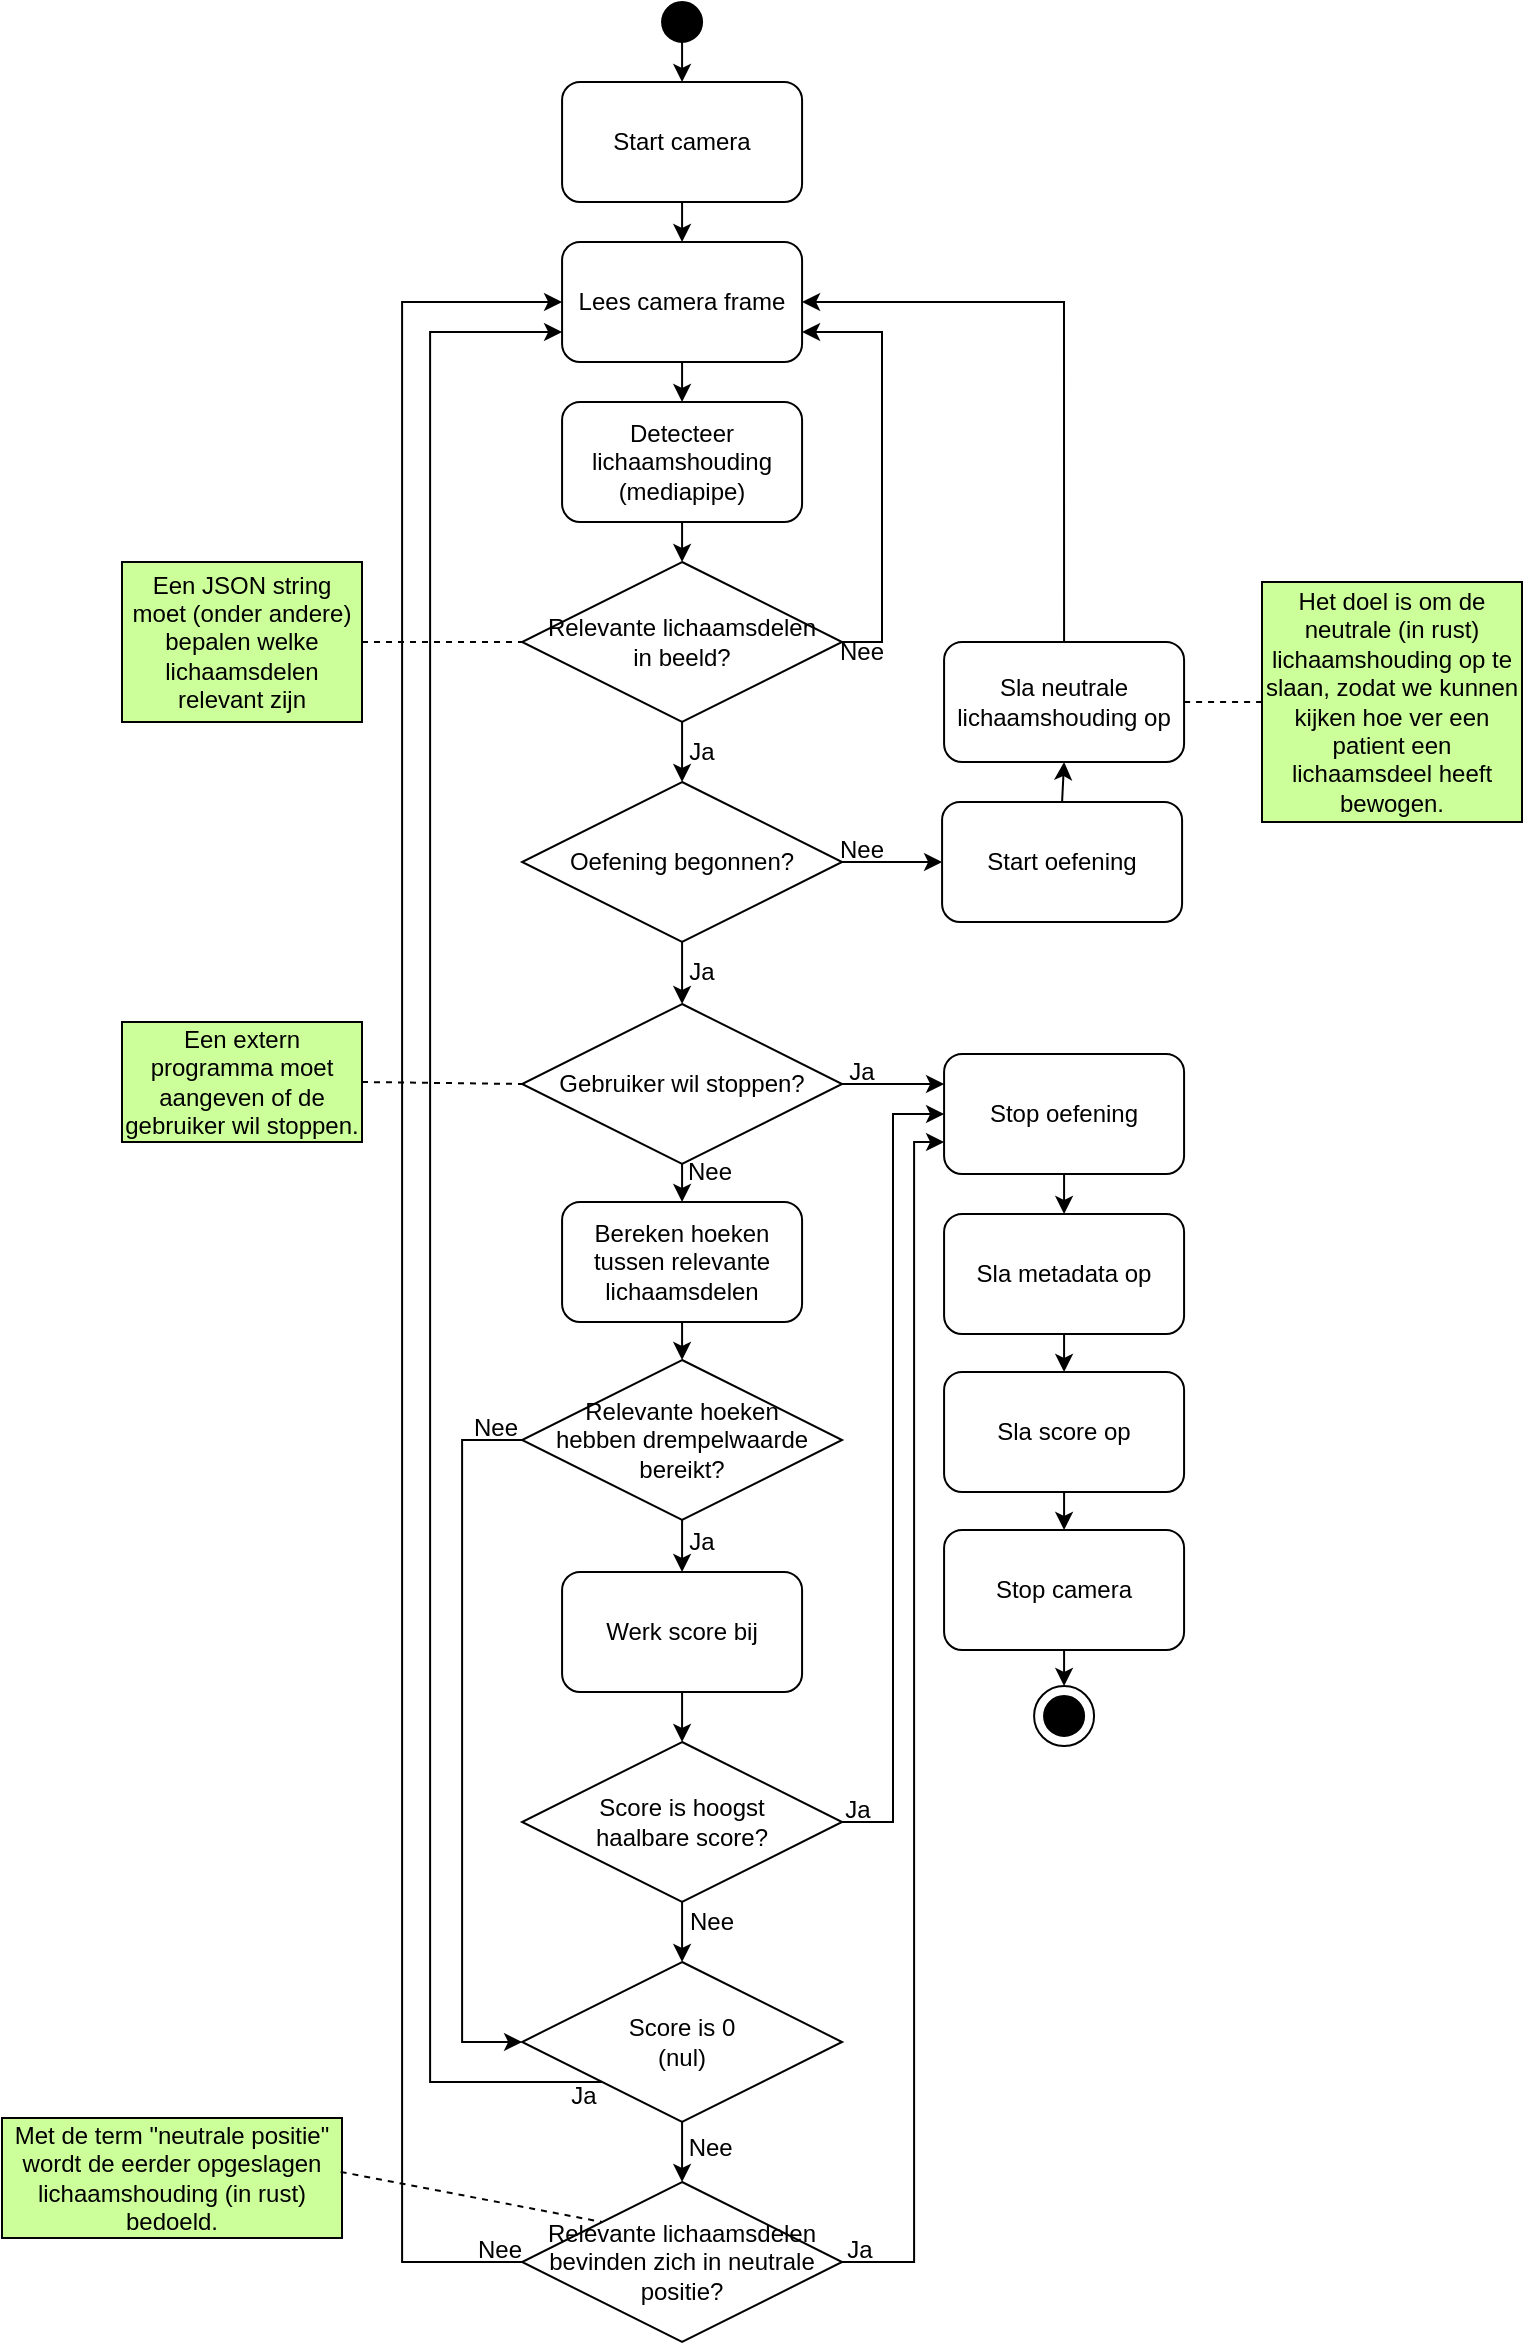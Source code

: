 <mxfile version="21.2.8" type="device">
  <diagram name="Page-1" id="SDVv8h9i6kYcAye0tv1_">
    <mxGraphModel dx="880" dy="524" grid="1" gridSize="10" guides="1" tooltips="1" connect="1" arrows="1" fold="1" page="1" pageScale="1" pageWidth="827" pageHeight="1169" math="0" shadow="0">
      <root>
        <mxCell id="0" />
        <mxCell id="1" parent="0" />
        <mxCell id="z-z3nLjehYTiPdnmeZcZ-6" style="edgeStyle=orthogonalEdgeStyle;rounded=0;orthogonalLoop=1;jettySize=auto;html=1;exitX=0.5;exitY=1;exitDx=0;exitDy=0;entryX=0.5;entryY=0;entryDx=0;entryDy=0;" parent="1" source="z-z3nLjehYTiPdnmeZcZ-2" target="z-z3nLjehYTiPdnmeZcZ-3" edge="1">
          <mxGeometry relative="1" as="geometry" />
        </mxCell>
        <mxCell id="z-z3nLjehYTiPdnmeZcZ-2" value="Start camera" style="rounded=1;whiteSpace=wrap;html=1;" parent="1" vertex="1">
          <mxGeometry x="340.04" y="50" width="120" height="60" as="geometry" />
        </mxCell>
        <mxCell id="z-z3nLjehYTiPdnmeZcZ-7" style="edgeStyle=orthogonalEdgeStyle;rounded=0;orthogonalLoop=1;jettySize=auto;html=1;exitX=0.5;exitY=1;exitDx=0;exitDy=0;entryX=0.5;entryY=0;entryDx=0;entryDy=0;" parent="1" source="z-z3nLjehYTiPdnmeZcZ-3" target="z-z3nLjehYTiPdnmeZcZ-4" edge="1">
          <mxGeometry relative="1" as="geometry" />
        </mxCell>
        <mxCell id="z-z3nLjehYTiPdnmeZcZ-3" value="Lees camera frame" style="rounded=1;whiteSpace=wrap;html=1;" parent="1" vertex="1">
          <mxGeometry x="340.04" y="130" width="120" height="60" as="geometry" />
        </mxCell>
        <mxCell id="z-z3nLjehYTiPdnmeZcZ-11" style="edgeStyle=orthogonalEdgeStyle;rounded=0;orthogonalLoop=1;jettySize=auto;html=1;exitX=0.5;exitY=1;exitDx=0;exitDy=0;entryX=0.5;entryY=0;entryDx=0;entryDy=0;" parent="1" source="z-z3nLjehYTiPdnmeZcZ-4" target="z-z3nLjehYTiPdnmeZcZ-10" edge="1">
          <mxGeometry relative="1" as="geometry" />
        </mxCell>
        <mxCell id="z-z3nLjehYTiPdnmeZcZ-4" value="Detecteer lichaamshouding&lt;br&gt;(mediapipe)" style="rounded=1;whiteSpace=wrap;html=1;" parent="1" vertex="1">
          <mxGeometry x="340.04" y="210" width="120" height="60" as="geometry" />
        </mxCell>
        <mxCell id="z-z3nLjehYTiPdnmeZcZ-51" style="edgeStyle=orthogonalEdgeStyle;rounded=0;orthogonalLoop=1;jettySize=auto;html=1;exitX=0.5;exitY=1;exitDx=0;exitDy=0;entryX=0.5;entryY=0;entryDx=0;entryDy=0;" parent="1" source="z-z3nLjehYTiPdnmeZcZ-5" target="z-z3nLjehYTiPdnmeZcZ-50" edge="1">
          <mxGeometry relative="1" as="geometry" />
        </mxCell>
        <mxCell id="z-z3nLjehYTiPdnmeZcZ-5" value="Bereken hoeken tussen relevante lichaamsdelen" style="rounded=1;whiteSpace=wrap;html=1;" parent="1" vertex="1">
          <mxGeometry x="340.04" y="610" width="120" height="60" as="geometry" />
        </mxCell>
        <mxCell id="z-z3nLjehYTiPdnmeZcZ-12" style="edgeStyle=orthogonalEdgeStyle;rounded=0;orthogonalLoop=1;jettySize=auto;html=1;exitX=1;exitY=0.5;exitDx=0;exitDy=0;entryX=1;entryY=0.75;entryDx=0;entryDy=0;" parent="1" source="z-z3nLjehYTiPdnmeZcZ-10" target="z-z3nLjehYTiPdnmeZcZ-3" edge="1">
          <mxGeometry relative="1" as="geometry" />
        </mxCell>
        <mxCell id="z-z3nLjehYTiPdnmeZcZ-18" style="edgeStyle=orthogonalEdgeStyle;rounded=0;orthogonalLoop=1;jettySize=auto;html=1;exitX=0.5;exitY=1;exitDx=0;exitDy=0;entryX=0.5;entryY=0;entryDx=0;entryDy=0;" parent="1" source="z-z3nLjehYTiPdnmeZcZ-10" target="z-z3nLjehYTiPdnmeZcZ-17" edge="1">
          <mxGeometry relative="1" as="geometry" />
        </mxCell>
        <mxCell id="z-z3nLjehYTiPdnmeZcZ-10" value="Relevante lichaamsdelen&lt;br&gt;in beeld?" style="rhombus;whiteSpace=wrap;html=1;" parent="1" vertex="1">
          <mxGeometry x="320.04" y="290" width="160" height="80" as="geometry" />
        </mxCell>
        <mxCell id="z-z3nLjehYTiPdnmeZcZ-13" value="Nee" style="text;html=1;strokeColor=none;fillColor=none;align=center;verticalAlign=middle;whiteSpace=wrap;rounded=0;" parent="1" vertex="1">
          <mxGeometry x="460.04" y="320" width="60" height="30" as="geometry" />
        </mxCell>
        <mxCell id="z-z3nLjehYTiPdnmeZcZ-15" value="Ja" style="text;html=1;strokeColor=none;fillColor=none;align=center;verticalAlign=middle;whiteSpace=wrap;rounded=0;" parent="1" vertex="1">
          <mxGeometry x="380.04" y="370" width="60" height="30" as="geometry" />
        </mxCell>
        <mxCell id="z-z3nLjehYTiPdnmeZcZ-20" style="edgeStyle=orthogonalEdgeStyle;rounded=0;orthogonalLoop=1;jettySize=auto;html=1;exitX=1;exitY=0.5;exitDx=0;exitDy=0;entryX=0;entryY=0.5;entryDx=0;entryDy=0;" parent="1" source="z-z3nLjehYTiPdnmeZcZ-17" target="z-z3nLjehYTiPdnmeZcZ-19" edge="1">
          <mxGeometry relative="1" as="geometry" />
        </mxCell>
        <mxCell id="z-z3nLjehYTiPdnmeZcZ-34" style="edgeStyle=orthogonalEdgeStyle;rounded=0;orthogonalLoop=1;jettySize=auto;html=1;exitX=0.5;exitY=1;exitDx=0;exitDy=0;entryX=0.5;entryY=0;entryDx=0;entryDy=0;" parent="1" source="z-z3nLjehYTiPdnmeZcZ-17" target="z-z3nLjehYTiPdnmeZcZ-32" edge="1">
          <mxGeometry relative="1" as="geometry" />
        </mxCell>
        <mxCell id="z-z3nLjehYTiPdnmeZcZ-17" value="Oefening begonnen?" style="rhombus;whiteSpace=wrap;html=1;" parent="1" vertex="1">
          <mxGeometry x="320.04" y="400" width="160" height="80" as="geometry" />
        </mxCell>
        <mxCell id="vIoDkLgviNRbjJQ36Ezo-12" style="edgeStyle=orthogonalEdgeStyle;rounded=0;orthogonalLoop=1;jettySize=auto;html=1;exitX=0.5;exitY=0;exitDx=0;exitDy=0;entryX=0.5;entryY=1;entryDx=0;entryDy=0;" parent="1" source="z-z3nLjehYTiPdnmeZcZ-19" target="vIoDkLgviNRbjJQ36Ezo-11" edge="1">
          <mxGeometry relative="1" as="geometry" />
        </mxCell>
        <mxCell id="z-z3nLjehYTiPdnmeZcZ-19" value="Start oefening" style="rounded=1;whiteSpace=wrap;html=1;" parent="1" vertex="1">
          <mxGeometry x="530.04" y="410" width="120" height="60" as="geometry" />
        </mxCell>
        <mxCell id="z-z3nLjehYTiPdnmeZcZ-21" value="Nee" style="text;html=1;strokeColor=none;fillColor=none;align=center;verticalAlign=middle;whiteSpace=wrap;rounded=0;" parent="1" vertex="1">
          <mxGeometry x="460.04" y="419" width="60" height="30" as="geometry" />
        </mxCell>
        <mxCell id="z-z3nLjehYTiPdnmeZcZ-25" value="Ja" style="text;html=1;strokeColor=none;fillColor=none;align=center;verticalAlign=middle;whiteSpace=wrap;rounded=0;" parent="1" vertex="1">
          <mxGeometry x="380.04" y="480" width="60" height="30" as="geometry" />
        </mxCell>
        <mxCell id="z-z3nLjehYTiPdnmeZcZ-36" style="edgeStyle=orthogonalEdgeStyle;rounded=0;orthogonalLoop=1;jettySize=auto;html=1;exitX=1;exitY=0.5;exitDx=0;exitDy=0;entryX=0;entryY=0.25;entryDx=0;entryDy=0;" parent="1" source="z-z3nLjehYTiPdnmeZcZ-32" target="z-z3nLjehYTiPdnmeZcZ-35" edge="1">
          <mxGeometry relative="1" as="geometry" />
        </mxCell>
        <mxCell id="z-z3nLjehYTiPdnmeZcZ-48" style="edgeStyle=orthogonalEdgeStyle;rounded=0;orthogonalLoop=1;jettySize=auto;html=1;exitX=0.5;exitY=1;exitDx=0;exitDy=0;entryX=0.5;entryY=0;entryDx=0;entryDy=0;" parent="1" source="z-z3nLjehYTiPdnmeZcZ-32" target="z-z3nLjehYTiPdnmeZcZ-5" edge="1">
          <mxGeometry relative="1" as="geometry" />
        </mxCell>
        <mxCell id="z-z3nLjehYTiPdnmeZcZ-32" value="Gebruiker wil stoppen?" style="rhombus;whiteSpace=wrap;html=1;" parent="1" vertex="1">
          <mxGeometry x="320.04" y="511" width="160" height="80" as="geometry" />
        </mxCell>
        <mxCell id="z-z3nLjehYTiPdnmeZcZ-40" style="edgeStyle=orthogonalEdgeStyle;rounded=0;orthogonalLoop=1;jettySize=auto;html=1;exitX=0.5;exitY=1;exitDx=0;exitDy=0;entryX=0.5;entryY=0;entryDx=0;entryDy=0;" parent="1" source="z-z3nLjehYTiPdnmeZcZ-35" target="z-z3nLjehYTiPdnmeZcZ-38" edge="1">
          <mxGeometry relative="1" as="geometry" />
        </mxCell>
        <mxCell id="z-z3nLjehYTiPdnmeZcZ-35" value="Stop oefening" style="rounded=1;whiteSpace=wrap;html=1;" parent="1" vertex="1">
          <mxGeometry x="531.04" y="536" width="120" height="60" as="geometry" />
        </mxCell>
        <mxCell id="z-z3nLjehYTiPdnmeZcZ-37" value="Ja" style="text;html=1;strokeColor=none;fillColor=none;align=center;verticalAlign=middle;whiteSpace=wrap;rounded=0;" parent="1" vertex="1">
          <mxGeometry x="460.04" y="530" width="60" height="30" as="geometry" />
        </mxCell>
        <mxCell id="z-z3nLjehYTiPdnmeZcZ-41" style="edgeStyle=orthogonalEdgeStyle;rounded=0;orthogonalLoop=1;jettySize=auto;html=1;exitX=0.5;exitY=1;exitDx=0;exitDy=0;entryX=0.5;entryY=0;entryDx=0;entryDy=0;" parent="1" source="z-z3nLjehYTiPdnmeZcZ-38" target="z-z3nLjehYTiPdnmeZcZ-39" edge="1">
          <mxGeometry relative="1" as="geometry" />
        </mxCell>
        <mxCell id="z-z3nLjehYTiPdnmeZcZ-38" value="Sla metadata op" style="rounded=1;whiteSpace=wrap;html=1;" parent="1" vertex="1">
          <mxGeometry x="531.04" y="616" width="120" height="60" as="geometry" />
        </mxCell>
        <mxCell id="z-z3nLjehYTiPdnmeZcZ-79" style="edgeStyle=orthogonalEdgeStyle;rounded=0;orthogonalLoop=1;jettySize=auto;html=1;exitX=0.5;exitY=1;exitDx=0;exitDy=0;entryX=0.5;entryY=0;entryDx=0;entryDy=0;" parent="1" source="z-z3nLjehYTiPdnmeZcZ-39" target="z-z3nLjehYTiPdnmeZcZ-78" edge="1">
          <mxGeometry relative="1" as="geometry" />
        </mxCell>
        <mxCell id="z-z3nLjehYTiPdnmeZcZ-39" value="Sla score op" style="rounded=1;whiteSpace=wrap;html=1;" parent="1" vertex="1">
          <mxGeometry x="531.04" y="695" width="120" height="60" as="geometry" />
        </mxCell>
        <mxCell id="z-z3nLjehYTiPdnmeZcZ-42" value="" style="ellipse;whiteSpace=wrap;html=1;aspect=fixed;" parent="1" vertex="1">
          <mxGeometry x="576.04" y="852" width="30" height="30" as="geometry" />
        </mxCell>
        <mxCell id="z-z3nLjehYTiPdnmeZcZ-44" value="000" style="ellipse;whiteSpace=wrap;html=1;aspect=fixed;fillColor=#000000;" parent="1" vertex="1">
          <mxGeometry x="581.04" y="857" width="20" height="20" as="geometry" />
        </mxCell>
        <mxCell id="z-z3nLjehYTiPdnmeZcZ-47" style="edgeStyle=orthogonalEdgeStyle;rounded=0;orthogonalLoop=1;jettySize=auto;html=1;exitX=0.5;exitY=1;exitDx=0;exitDy=0;entryX=0.5;entryY=0;entryDx=0;entryDy=0;" parent="1" source="z-z3nLjehYTiPdnmeZcZ-46" target="z-z3nLjehYTiPdnmeZcZ-2" edge="1">
          <mxGeometry relative="1" as="geometry" />
        </mxCell>
        <mxCell id="z-z3nLjehYTiPdnmeZcZ-46" value="" style="ellipse;whiteSpace=wrap;html=1;aspect=fixed;fillColor=#000000;" parent="1" vertex="1">
          <mxGeometry x="390.04" y="10" width="20" height="20" as="geometry" />
        </mxCell>
        <mxCell id="z-z3nLjehYTiPdnmeZcZ-53" style="edgeStyle=orthogonalEdgeStyle;rounded=0;orthogonalLoop=1;jettySize=auto;html=1;exitX=0.5;exitY=1;exitDx=0;exitDy=0;entryX=0.5;entryY=0;entryDx=0;entryDy=0;" parent="1" source="z-z3nLjehYTiPdnmeZcZ-50" target="z-z3nLjehYTiPdnmeZcZ-52" edge="1">
          <mxGeometry relative="1" as="geometry" />
        </mxCell>
        <mxCell id="z-z3nLjehYTiPdnmeZcZ-61" style="edgeStyle=orthogonalEdgeStyle;rounded=0;orthogonalLoop=1;jettySize=auto;html=1;exitX=0;exitY=0.5;exitDx=0;exitDy=0;entryX=0;entryY=0.5;entryDx=0;entryDy=0;" parent="1" source="z-z3nLjehYTiPdnmeZcZ-50" target="z-z3nLjehYTiPdnmeZcZ-59" edge="1">
          <mxGeometry relative="1" as="geometry">
            <Array as="points">
              <mxPoint x="290.04" y="729" />
              <mxPoint x="290.04" y="1030" />
            </Array>
          </mxGeometry>
        </mxCell>
        <mxCell id="z-z3nLjehYTiPdnmeZcZ-50" value="Relevante hoeken&lt;br&gt;hebben drempelwaarde&lt;br&gt;bereikt?" style="rhombus;whiteSpace=wrap;html=1;" parent="1" vertex="1">
          <mxGeometry x="320.04" y="689" width="160" height="80" as="geometry" />
        </mxCell>
        <mxCell id="z-z3nLjehYTiPdnmeZcZ-58" style="edgeStyle=orthogonalEdgeStyle;rounded=0;orthogonalLoop=1;jettySize=auto;html=1;exitX=0.5;exitY=1;exitDx=0;exitDy=0;entryX=0.5;entryY=0;entryDx=0;entryDy=0;" parent="1" source="z-z3nLjehYTiPdnmeZcZ-52" target="z-z3nLjehYTiPdnmeZcZ-55" edge="1">
          <mxGeometry relative="1" as="geometry" />
        </mxCell>
        <mxCell id="z-z3nLjehYTiPdnmeZcZ-52" value="Werk score bij" style="rounded=1;whiteSpace=wrap;html=1;fillColor=#FFFFFF;" parent="1" vertex="1">
          <mxGeometry x="340.04" y="795" width="120" height="60" as="geometry" />
        </mxCell>
        <mxCell id="z-z3nLjehYTiPdnmeZcZ-54" value="Ja" style="text;html=1;strokeColor=none;fillColor=none;align=center;verticalAlign=middle;whiteSpace=wrap;rounded=0;" parent="1" vertex="1">
          <mxGeometry x="380.04" y="765" width="60" height="30" as="geometry" />
        </mxCell>
        <mxCell id="z-z3nLjehYTiPdnmeZcZ-56" style="edgeStyle=orthogonalEdgeStyle;rounded=0;orthogonalLoop=1;jettySize=auto;html=1;exitX=1;exitY=0.5;exitDx=0;exitDy=0;entryX=0;entryY=0.5;entryDx=0;entryDy=0;" parent="1" source="z-z3nLjehYTiPdnmeZcZ-55" target="z-z3nLjehYTiPdnmeZcZ-35" edge="1">
          <mxGeometry relative="1" as="geometry" />
        </mxCell>
        <mxCell id="z-z3nLjehYTiPdnmeZcZ-60" style="edgeStyle=orthogonalEdgeStyle;rounded=0;orthogonalLoop=1;jettySize=auto;html=1;exitX=0.5;exitY=1;exitDx=0;exitDy=0;entryX=0.5;entryY=0;entryDx=0;entryDy=0;" parent="1" source="z-z3nLjehYTiPdnmeZcZ-55" target="z-z3nLjehYTiPdnmeZcZ-59" edge="1">
          <mxGeometry relative="1" as="geometry" />
        </mxCell>
        <mxCell id="z-z3nLjehYTiPdnmeZcZ-55" value="Score is hoogst&lt;br&gt;haalbare score?" style="rhombus;whiteSpace=wrap;html=1;" parent="1" vertex="1">
          <mxGeometry x="320.04" y="880" width="160" height="80" as="geometry" />
        </mxCell>
        <mxCell id="z-z3nLjehYTiPdnmeZcZ-57" value="Ja" style="text;html=1;strokeColor=none;fillColor=none;align=center;verticalAlign=middle;whiteSpace=wrap;rounded=0;" parent="1" vertex="1">
          <mxGeometry x="458.04" y="899" width="60" height="30" as="geometry" />
        </mxCell>
        <mxCell id="z-z3nLjehYTiPdnmeZcZ-67" style="edgeStyle=orthogonalEdgeStyle;rounded=0;orthogonalLoop=1;jettySize=auto;html=1;exitX=0.5;exitY=1;exitDx=0;exitDy=0;entryX=0.5;entryY=0;entryDx=0;entryDy=0;" parent="1" source="z-z3nLjehYTiPdnmeZcZ-59" target="z-z3nLjehYTiPdnmeZcZ-63" edge="1">
          <mxGeometry relative="1" as="geometry" />
        </mxCell>
        <mxCell id="z-z3nLjehYTiPdnmeZcZ-74" style="edgeStyle=orthogonalEdgeStyle;rounded=0;orthogonalLoop=1;jettySize=auto;html=1;exitX=0;exitY=1;exitDx=0;exitDy=0;entryX=0;entryY=0.75;entryDx=0;entryDy=0;" parent="1" source="z-z3nLjehYTiPdnmeZcZ-59" target="z-z3nLjehYTiPdnmeZcZ-3" edge="1">
          <mxGeometry relative="1" as="geometry">
            <mxPoint x="354.04" y="1050" as="sourcePoint" />
            <mxPoint x="334.04" y="175" as="targetPoint" />
            <Array as="points">
              <mxPoint x="274.04" y="1050" />
              <mxPoint x="274.04" y="175" />
            </Array>
          </mxGeometry>
        </mxCell>
        <mxCell id="z-z3nLjehYTiPdnmeZcZ-59" value="Score is 0&lt;br&gt;(nul)" style="rhombus;whiteSpace=wrap;html=1;" parent="1" vertex="1">
          <mxGeometry x="320.04" y="990" width="160" height="80" as="geometry" />
        </mxCell>
        <mxCell id="z-z3nLjehYTiPdnmeZcZ-62" value="Nee" style="text;html=1;strokeColor=none;fillColor=none;align=center;verticalAlign=middle;whiteSpace=wrap;rounded=0;" parent="1" vertex="1">
          <mxGeometry x="277.04" y="708" width="60" height="30" as="geometry" />
        </mxCell>
        <mxCell id="z-z3nLjehYTiPdnmeZcZ-71" style="edgeStyle=orthogonalEdgeStyle;rounded=0;orthogonalLoop=1;jettySize=auto;html=1;exitX=1;exitY=0.5;exitDx=0;exitDy=0;" parent="1" edge="1">
          <mxGeometry relative="1" as="geometry">
            <mxPoint x="477.04" y="1140" as="sourcePoint" />
            <mxPoint x="531.04" y="580" as="targetPoint" />
            <Array as="points">
              <mxPoint x="516.04" y="1140" />
              <mxPoint x="516.04" y="580" />
            </Array>
          </mxGeometry>
        </mxCell>
        <mxCell id="z-z3nLjehYTiPdnmeZcZ-73" style="edgeStyle=orthogonalEdgeStyle;rounded=0;orthogonalLoop=1;jettySize=auto;html=1;exitX=0;exitY=0.5;exitDx=0;exitDy=0;entryX=0;entryY=0.5;entryDx=0;entryDy=0;" parent="1" source="z-z3nLjehYTiPdnmeZcZ-63" target="z-z3nLjehYTiPdnmeZcZ-3" edge="1">
          <mxGeometry relative="1" as="geometry">
            <mxPoint x="229.04" y="1140" as="sourcePoint" />
            <mxPoint x="249.04" y="160" as="targetPoint" />
            <Array as="points">
              <mxPoint x="260.04" y="1140" />
              <mxPoint x="260.04" y="160" />
            </Array>
          </mxGeometry>
        </mxCell>
        <mxCell id="z-z3nLjehYTiPdnmeZcZ-63" value="Relevante lichaamsdelen&lt;br&gt;bevinden zich in neutrale positie?" style="rhombus;whiteSpace=wrap;html=1;" parent="1" vertex="1">
          <mxGeometry x="320.04" y="1100" width="160" height="80" as="geometry" />
        </mxCell>
        <mxCell id="z-z3nLjehYTiPdnmeZcZ-65" value="&amp;nbsp; Nee" style="text;html=1;strokeColor=none;fillColor=none;align=center;verticalAlign=middle;whiteSpace=wrap;rounded=0;" parent="1" vertex="1">
          <mxGeometry x="381.04" y="1068" width="60" height="30" as="geometry" />
        </mxCell>
        <mxCell id="z-z3nLjehYTiPdnmeZcZ-72" value="Ja" style="text;html=1;strokeColor=none;fillColor=none;align=center;verticalAlign=middle;whiteSpace=wrap;rounded=0;" parent="1" vertex="1">
          <mxGeometry x="459.04" y="1119" width="60" height="30" as="geometry" />
        </mxCell>
        <mxCell id="z-z3nLjehYTiPdnmeZcZ-75" value="Ja" style="text;html=1;strokeColor=none;fillColor=none;align=center;verticalAlign=middle;whiteSpace=wrap;rounded=0;" parent="1" vertex="1">
          <mxGeometry x="321.04" y="1042" width="60" height="30" as="geometry" />
        </mxCell>
        <mxCell id="z-z3nLjehYTiPdnmeZcZ-76" value="Nee" style="text;html=1;strokeColor=none;fillColor=none;align=center;verticalAlign=middle;whiteSpace=wrap;rounded=0;" parent="1" vertex="1">
          <mxGeometry x="279.04" y="1119" width="60" height="30" as="geometry" />
        </mxCell>
        <mxCell id="z-z3nLjehYTiPdnmeZcZ-77" value="&amp;nbsp; &amp;nbsp;Nee" style="text;html=1;strokeColor=none;fillColor=none;align=center;verticalAlign=middle;whiteSpace=wrap;rounded=0;" parent="1" vertex="1">
          <mxGeometry x="380.04" y="955" width="60" height="30" as="geometry" />
        </mxCell>
        <mxCell id="z-z3nLjehYTiPdnmeZcZ-80" style="edgeStyle=orthogonalEdgeStyle;rounded=0;orthogonalLoop=1;jettySize=auto;html=1;exitX=0.5;exitY=1;exitDx=0;exitDy=0;entryX=0.5;entryY=0;entryDx=0;entryDy=0;" parent="1" source="z-z3nLjehYTiPdnmeZcZ-78" target="z-z3nLjehYTiPdnmeZcZ-42" edge="1">
          <mxGeometry relative="1" as="geometry" />
        </mxCell>
        <mxCell id="z-z3nLjehYTiPdnmeZcZ-78" value="Stop camera" style="rounded=1;whiteSpace=wrap;html=1;fillColor=#FFFFFF;" parent="1" vertex="1">
          <mxGeometry x="531.04" y="774" width="120" height="60" as="geometry" />
        </mxCell>
        <mxCell id="vIoDkLgviNRbjJQ36Ezo-1" value="Een extern programma moet aangeven of de gebruiker wil stoppen." style="rounded=0;whiteSpace=wrap;html=1;fillColor=#CCFF99;" parent="1" vertex="1">
          <mxGeometry x="120" y="520" width="120" height="60" as="geometry" />
        </mxCell>
        <mxCell id="vIoDkLgviNRbjJQ36Ezo-3" value="Met de term &quot;neutrale positie&quot; wordt de eerder opgeslagen lichaamshouding (in rust) bedoeld." style="rounded=0;whiteSpace=wrap;html=1;fillColor=#CCFF99;" parent="1" vertex="1">
          <mxGeometry x="60" y="1068" width="170" height="60" as="geometry" />
        </mxCell>
        <mxCell id="vIoDkLgviNRbjJQ36Ezo-6" value="Nee" style="text;html=1;strokeColor=none;fillColor=none;align=center;verticalAlign=middle;whiteSpace=wrap;rounded=0;" parent="1" vertex="1">
          <mxGeometry x="384" y="580" width="60" height="30" as="geometry" />
        </mxCell>
        <mxCell id="vIoDkLgviNRbjJQ36Ezo-7" value="" style="endArrow=none;dashed=1;html=1;rounded=0;exitX=0.996;exitY=0.449;exitDx=0;exitDy=0;exitPerimeter=0;entryX=0;entryY=0;entryDx=0;entryDy=0;" parent="1" source="vIoDkLgviNRbjJQ36Ezo-3" target="z-z3nLjehYTiPdnmeZcZ-63" edge="1">
          <mxGeometry width="50" height="50" relative="1" as="geometry">
            <mxPoint x="400" y="1020" as="sourcePoint" />
            <mxPoint x="450" y="970" as="targetPoint" />
          </mxGeometry>
        </mxCell>
        <mxCell id="vIoDkLgviNRbjJQ36Ezo-8" value="" style="endArrow=none;dashed=1;html=1;rounded=0;exitX=1;exitY=0.5;exitDx=0;exitDy=0;entryX=0;entryY=0.5;entryDx=0;entryDy=0;" parent="1" source="vIoDkLgviNRbjJQ36Ezo-1" target="z-z3nLjehYTiPdnmeZcZ-32" edge="1">
          <mxGeometry width="50" height="50" relative="1" as="geometry">
            <mxPoint x="370" y="540" as="sourcePoint" />
            <mxPoint x="420" y="490" as="targetPoint" />
          </mxGeometry>
        </mxCell>
        <mxCell id="vIoDkLgviNRbjJQ36Ezo-9" value="Een JSON string moet (onder andere) bepalen welke lichaamsdelen relevant zijn" style="rounded=0;whiteSpace=wrap;html=1;fillColor=#CCFF99;" parent="1" vertex="1">
          <mxGeometry x="120" y="290" width="120" height="80" as="geometry" />
        </mxCell>
        <mxCell id="vIoDkLgviNRbjJQ36Ezo-10" value="" style="endArrow=none;dashed=1;html=1;rounded=0;exitX=1;exitY=0.5;exitDx=0;exitDy=0;entryX=0;entryY=0.5;entryDx=0;entryDy=0;" parent="1" source="vIoDkLgviNRbjJQ36Ezo-9" target="z-z3nLjehYTiPdnmeZcZ-10" edge="1">
          <mxGeometry width="50" height="50" relative="1" as="geometry">
            <mxPoint x="250" y="400" as="sourcePoint" />
            <mxPoint x="300" y="350" as="targetPoint" />
          </mxGeometry>
        </mxCell>
        <mxCell id="vIoDkLgviNRbjJQ36Ezo-13" style="edgeStyle=orthogonalEdgeStyle;rounded=0;orthogonalLoop=1;jettySize=auto;html=1;exitX=0.5;exitY=0;exitDx=0;exitDy=0;entryX=1;entryY=0.5;entryDx=0;entryDy=0;" parent="1" source="vIoDkLgviNRbjJQ36Ezo-11" target="z-z3nLjehYTiPdnmeZcZ-3" edge="1">
          <mxGeometry relative="1" as="geometry" />
        </mxCell>
        <mxCell id="vIoDkLgviNRbjJQ36Ezo-11" value="Sla neutrale lichaamshouding op" style="rounded=1;whiteSpace=wrap;html=1;fillColor=#FFFFFF;" parent="1" vertex="1">
          <mxGeometry x="531.04" y="330" width="120" height="60" as="geometry" />
        </mxCell>
        <mxCell id="vIoDkLgviNRbjJQ36Ezo-14" value="Het doel is om de neutrale (in rust) lichaamshouding op te slaan, zodat we kunnen kijken hoe ver een patient een lichaamsdeel heeft bewogen." style="rounded=0;whiteSpace=wrap;html=1;fillColor=#CCFF99;" parent="1" vertex="1">
          <mxGeometry x="690" y="300" width="130" height="120" as="geometry" />
        </mxCell>
        <mxCell id="vIoDkLgviNRbjJQ36Ezo-15" value="" style="endArrow=none;dashed=1;html=1;rounded=0;exitX=1;exitY=0.5;exitDx=0;exitDy=0;entryX=0;entryY=0.5;entryDx=0;entryDy=0;" parent="1" source="vIoDkLgviNRbjJQ36Ezo-11" target="vIoDkLgviNRbjJQ36Ezo-14" edge="1">
          <mxGeometry width="50" height="50" relative="1" as="geometry">
            <mxPoint x="660" y="320" as="sourcePoint" />
            <mxPoint x="710" y="270" as="targetPoint" />
          </mxGeometry>
        </mxCell>
      </root>
    </mxGraphModel>
  </diagram>
</mxfile>
